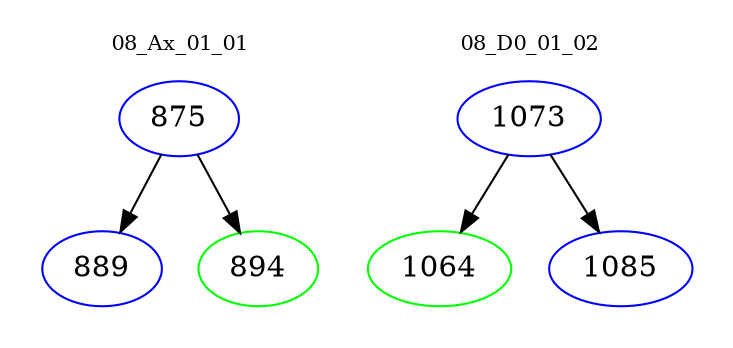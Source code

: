 digraph{
subgraph cluster_0 {
color = white
label = "08_Ax_01_01";
fontsize=10;
T0_875 [label="875", color="blue"]
T0_875 -> T0_889 [color="black"]
T0_889 [label="889", color="blue"]
T0_875 -> T0_894 [color="black"]
T0_894 [label="894", color="green"]
}
subgraph cluster_1 {
color = white
label = "08_D0_01_02";
fontsize=10;
T1_1073 [label="1073", color="blue"]
T1_1073 -> T1_1064 [color="black"]
T1_1064 [label="1064", color="green"]
T1_1073 -> T1_1085 [color="black"]
T1_1085 [label="1085", color="blue"]
}
}
